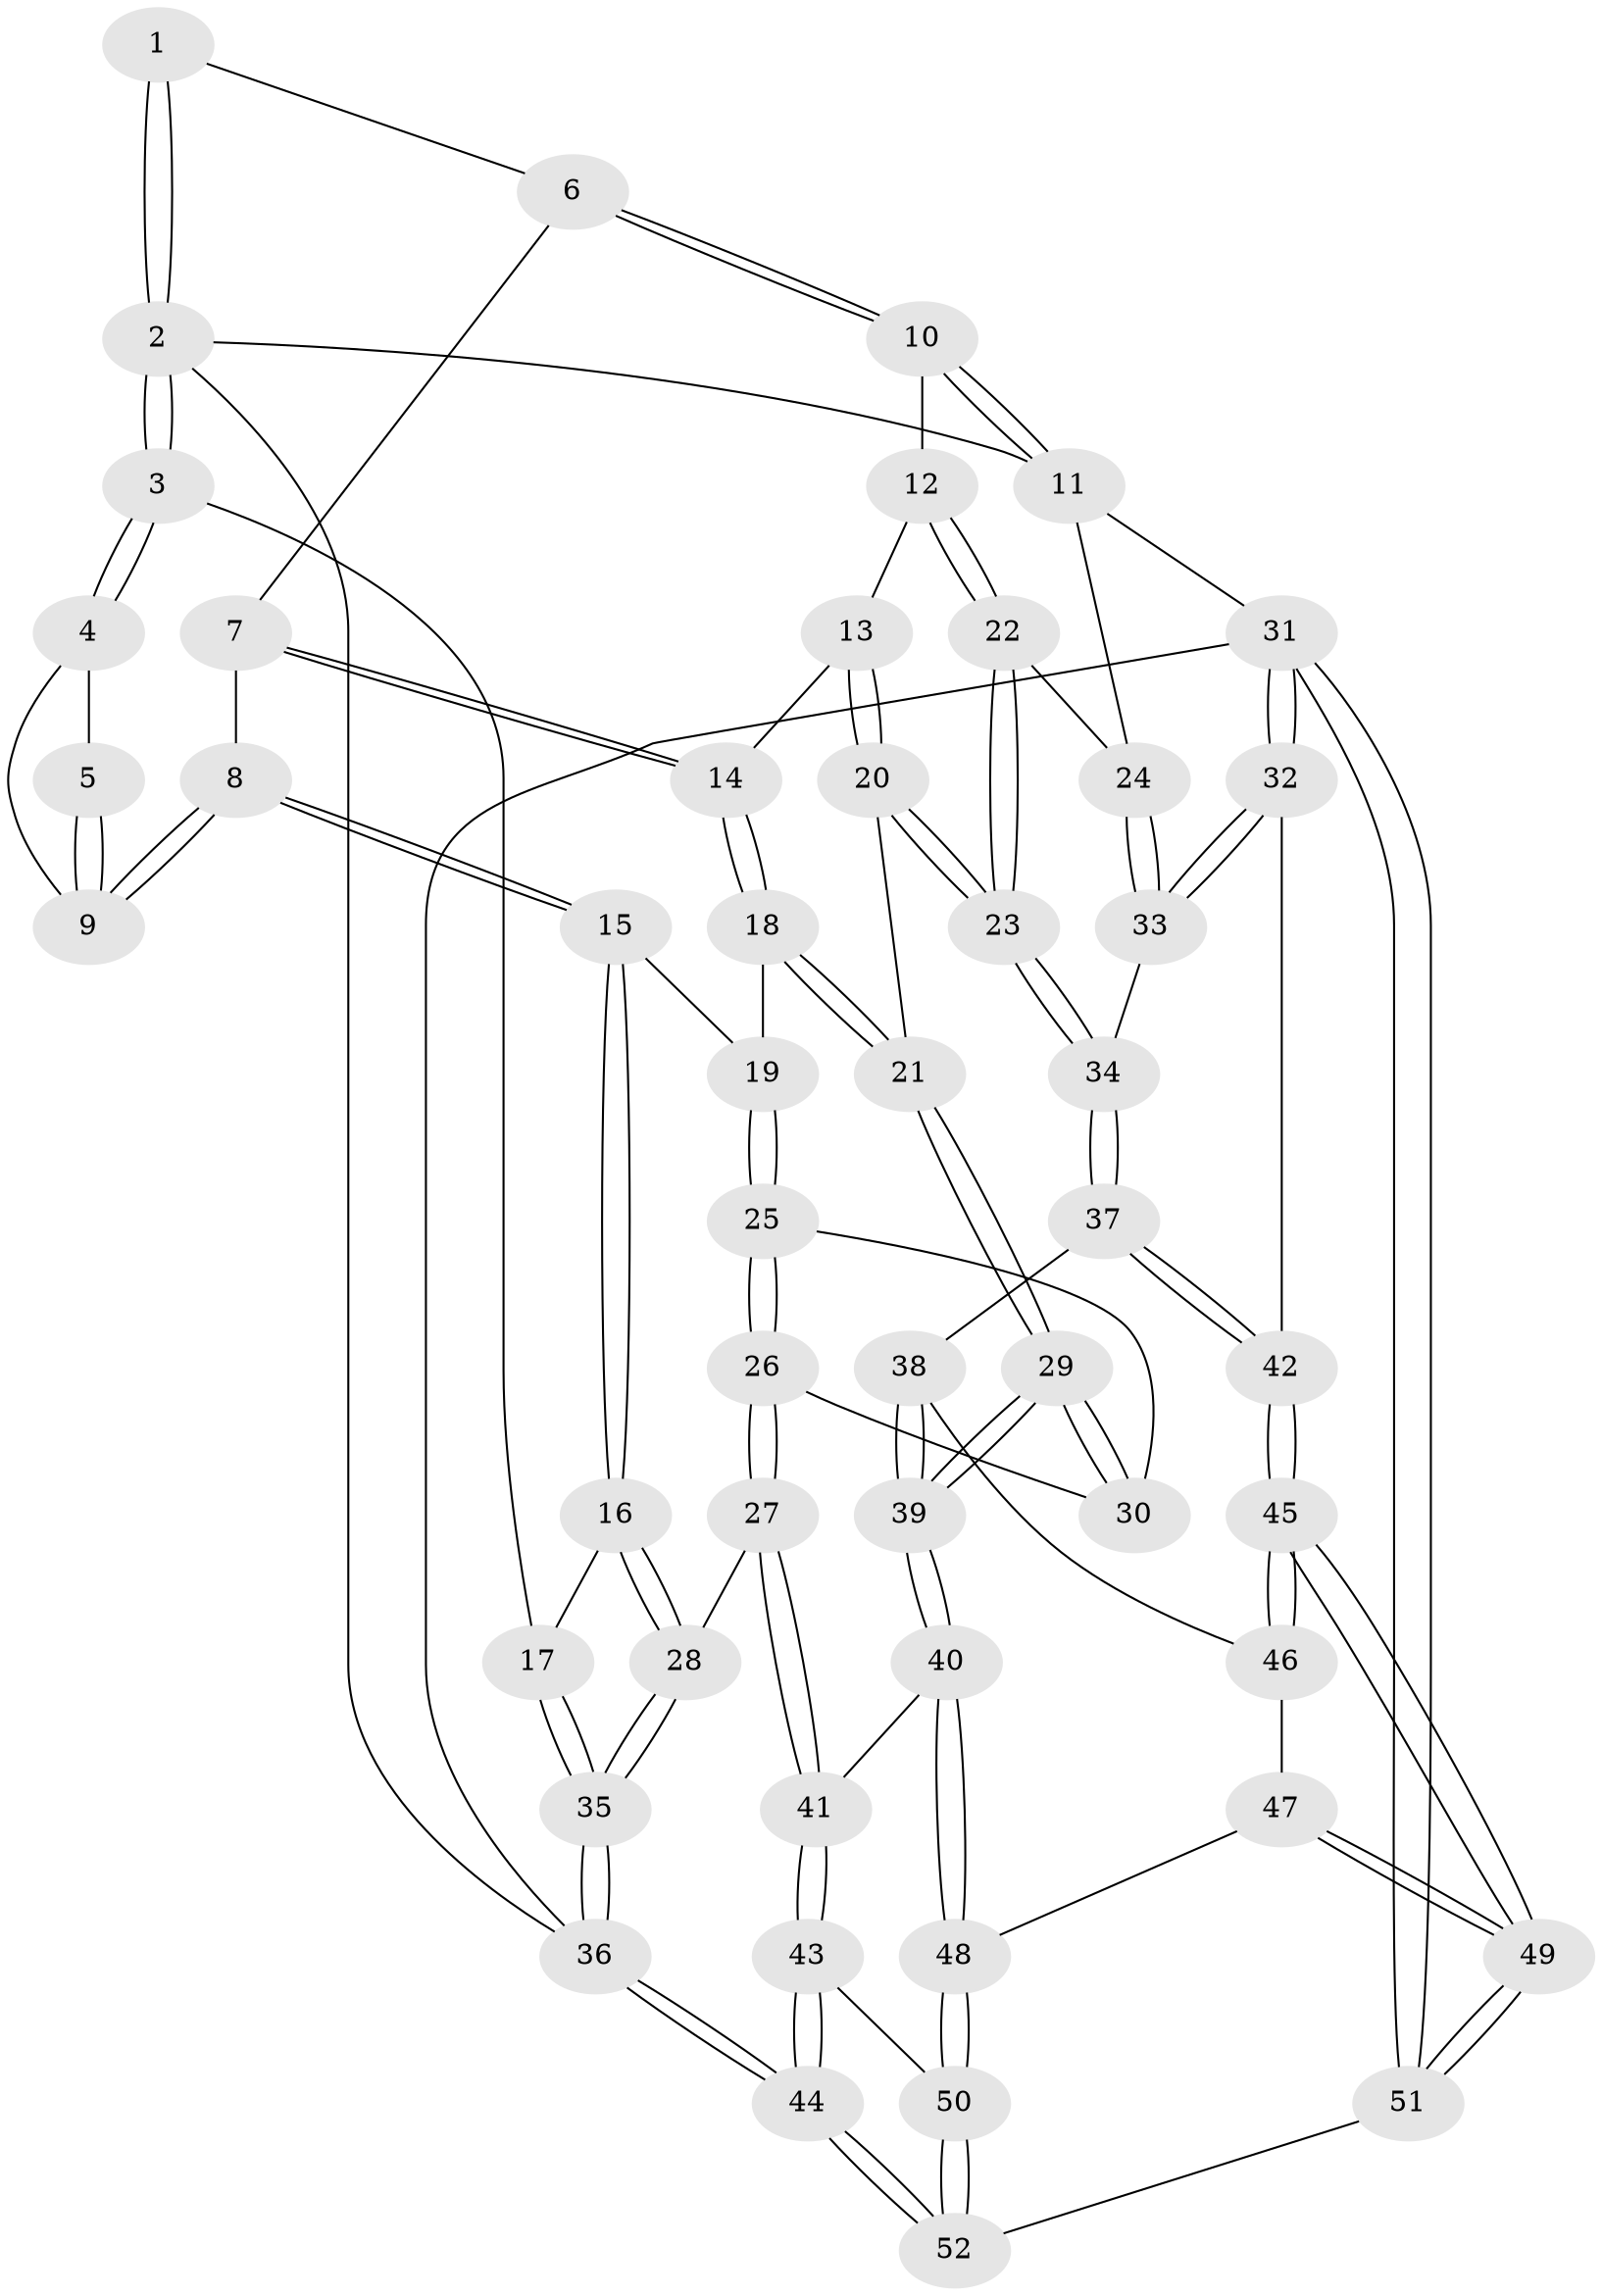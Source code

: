 // Generated by graph-tools (version 1.1) at 2025/11/02/27/25 16:11:55]
// undirected, 52 vertices, 127 edges
graph export_dot {
graph [start="1"]
  node [color=gray90,style=filled];
  1 [pos="+0.2688666803889657+0"];
  2 [pos="+0+0"];
  3 [pos="+0+0.1034991263342566"];
  4 [pos="+0.08381759772406287+0.09445955093938635"];
  5 [pos="+0.2518814764222843+0"];
  6 [pos="+0.6688369796051663+0"];
  7 [pos="+0.49760841379757254+0.12036697018114456"];
  8 [pos="+0.26563451000275273+0.24959995426261014"];
  9 [pos="+0.26176067573765105+0.2387861801866257"];
  10 [pos="+0.7936535766154267+0"];
  11 [pos="+1+0"];
  12 [pos="+0.6692895119812422+0.392053582480923"];
  13 [pos="+0.6425277359697134+0.39182172507128976"];
  14 [pos="+0.5356579845625509+0.34496836416077997"];
  15 [pos="+0.2441132043693962+0.33528153937642513"];
  16 [pos="+0.1387216399753622+0.3759232296103855"];
  17 [pos="+0+0.3019757417684873"];
  18 [pos="+0.3163888629929428+0.3836999505610093"];
  19 [pos="+0.2976384475074686+0.37560221817749334"];
  20 [pos="+0.4666096327495622+0.5544726510724548"];
  21 [pos="+0.45216009714718647+0.5613186202171064"];
  22 [pos="+0.7133022621011166+0.4363081901717799"];
  23 [pos="+0.7698096258412851+0.5999711548915985"];
  24 [pos="+1+0.17604114671308763"];
  25 [pos="+0.2897651447989172+0.4796641803588348"];
  26 [pos="+0.20505887112553944+0.6973385664256726"];
  27 [pos="+0.15236443103632566+0.7131629418096807"];
  28 [pos="+0.11466299427679512+0.6846646622276422"];
  29 [pos="+0.4334420191124624+0.6932763396113236"];
  30 [pos="+0.313812450879233+0.6805210815385649"];
  31 [pos="+1+1"];
  32 [pos="+1+0.8140713910499873"];
  33 [pos="+1+0.5822515030101502"];
  34 [pos="+0.7793900380836595+0.617531207788866"];
  35 [pos="+0+0.7052638930912983"];
  36 [pos="+0+1"];
  37 [pos="+0.7325927511611722+0.71303695239999"];
  38 [pos="+0.6526457693187084+0.7458763067296122"];
  39 [pos="+0.49066999595666777+0.7728207389361487"];
  40 [pos="+0.47692306281161173+0.8098645841951944"];
  41 [pos="+0.17793683010132264+0.8747155274672652"];
  42 [pos="+0.8028007097029841+0.8357015212247896"];
  43 [pos="+0.1746472709217142+0.890649769570758"];
  44 [pos="+0+1"];
  45 [pos="+0.8320882777940011+1"];
  46 [pos="+0.6545520783750262+0.8649583712189257"];
  47 [pos="+0.6458211740845365+0.9549819373148598"];
  48 [pos="+0.47409714896776445+0.8844531035719411"];
  49 [pos="+0.8557068316109071+1"];
  50 [pos="+0.44497707361307576+0.9914366848902396"];
  51 [pos="+0.8677424956799479+1"];
  52 [pos="+0.4595774058056142+1"];
  1 -- 2;
  1 -- 2;
  1 -- 6;
  2 -- 3;
  2 -- 3;
  2 -- 11;
  2 -- 36;
  3 -- 4;
  3 -- 4;
  3 -- 17;
  4 -- 5;
  4 -- 9;
  5 -- 9;
  5 -- 9;
  6 -- 7;
  6 -- 10;
  6 -- 10;
  7 -- 8;
  7 -- 14;
  7 -- 14;
  8 -- 9;
  8 -- 9;
  8 -- 15;
  8 -- 15;
  10 -- 11;
  10 -- 11;
  10 -- 12;
  11 -- 24;
  11 -- 31;
  12 -- 13;
  12 -- 22;
  12 -- 22;
  13 -- 14;
  13 -- 20;
  13 -- 20;
  14 -- 18;
  14 -- 18;
  15 -- 16;
  15 -- 16;
  15 -- 19;
  16 -- 17;
  16 -- 28;
  16 -- 28;
  17 -- 35;
  17 -- 35;
  18 -- 19;
  18 -- 21;
  18 -- 21;
  19 -- 25;
  19 -- 25;
  20 -- 21;
  20 -- 23;
  20 -- 23;
  21 -- 29;
  21 -- 29;
  22 -- 23;
  22 -- 23;
  22 -- 24;
  23 -- 34;
  23 -- 34;
  24 -- 33;
  24 -- 33;
  25 -- 26;
  25 -- 26;
  25 -- 30;
  26 -- 27;
  26 -- 27;
  26 -- 30;
  27 -- 28;
  27 -- 41;
  27 -- 41;
  28 -- 35;
  28 -- 35;
  29 -- 30;
  29 -- 30;
  29 -- 39;
  29 -- 39;
  31 -- 32;
  31 -- 32;
  31 -- 51;
  31 -- 51;
  31 -- 36;
  32 -- 33;
  32 -- 33;
  32 -- 42;
  33 -- 34;
  34 -- 37;
  34 -- 37;
  35 -- 36;
  35 -- 36;
  36 -- 44;
  36 -- 44;
  37 -- 38;
  37 -- 42;
  37 -- 42;
  38 -- 39;
  38 -- 39;
  38 -- 46;
  39 -- 40;
  39 -- 40;
  40 -- 41;
  40 -- 48;
  40 -- 48;
  41 -- 43;
  41 -- 43;
  42 -- 45;
  42 -- 45;
  43 -- 44;
  43 -- 44;
  43 -- 50;
  44 -- 52;
  44 -- 52;
  45 -- 46;
  45 -- 46;
  45 -- 49;
  45 -- 49;
  46 -- 47;
  47 -- 48;
  47 -- 49;
  47 -- 49;
  48 -- 50;
  48 -- 50;
  49 -- 51;
  49 -- 51;
  50 -- 52;
  50 -- 52;
  51 -- 52;
}
